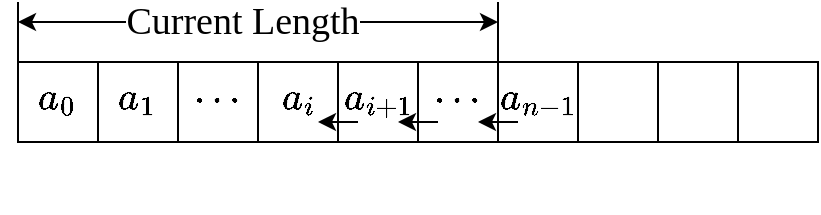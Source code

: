<mxfile>
    <diagram id="TXBD-LZY1iGdPi2Dcbin" name="第 1 页">
        <mxGraphModel dx="996" dy="807" grid="1" gridSize="10" guides="1" tooltips="1" connect="1" arrows="1" fold="1" page="1" pageScale="1" pageWidth="827" pageHeight="1169" math="1" shadow="0">
            <root>
                <mxCell id="0"/>
                <mxCell id="1" parent="0"/>
                <mxCell id="2" value="\(a_0\)" style="rounded=0;whiteSpace=wrap;html=1;fontSize=19;fontFamily=Times New Roman;verticalAlign=top;horizontal=1;" parent="1" vertex="1">
                    <mxGeometry x="240" y="270" width="40" height="40" as="geometry"/>
                </mxCell>
                <mxCell id="3" value="\(a_1\)" style="rounded=0;whiteSpace=wrap;html=1;fontSize=19;fontFamily=Times New Roman;verticalAlign=top;horizontal=1;" parent="1" vertex="1">
                    <mxGeometry x="280" y="270" width="40" height="40" as="geometry"/>
                </mxCell>
                <mxCell id="4" value="\(\cdots\)" style="rounded=0;whiteSpace=wrap;html=1;fontSize=19;fontFamily=Times New Roman;verticalAlign=top;horizontal=1;" parent="1" vertex="1">
                    <mxGeometry x="320" y="270" width="40" height="40" as="geometry"/>
                </mxCell>
                <mxCell id="5" value="\(a_i\)" style="rounded=0;whiteSpace=wrap;html=1;fontSize=19;fontFamily=Times New Roman;verticalAlign=top;horizontal=1;" parent="1" vertex="1">
                    <mxGeometry x="360" y="270" width="40" height="40" as="geometry"/>
                </mxCell>
                <mxCell id="6" value="\(a_{i+1}\)" style="rounded=0;whiteSpace=wrap;html=1;fontSize=19;fontFamily=Times New Roman;verticalAlign=top;horizontal=1;" parent="1" vertex="1">
                    <mxGeometry x="400" y="270" width="40" height="40" as="geometry"/>
                </mxCell>
                <mxCell id="7" value="\(\cdots\)" style="rounded=0;whiteSpace=wrap;html=1;fontSize=19;fontFamily=Times New Roman;verticalAlign=top;horizontal=1;" parent="1" vertex="1">
                    <mxGeometry x="440" y="270" width="40" height="40" as="geometry"/>
                </mxCell>
                <mxCell id="8" value="\(a_{n-1}\)" style="rounded=0;whiteSpace=wrap;html=1;fontSize=19;fontFamily=Times New Roman;verticalAlign=top;horizontal=1;" parent="1" vertex="1">
                    <mxGeometry x="480" y="270" width="40" height="40" as="geometry"/>
                </mxCell>
                <mxCell id="9" value="" style="rounded=0;whiteSpace=wrap;html=1;fontSize=20;fontFamily=Times New Roman;verticalAlign=top;horizontal=1;" parent="1" vertex="1">
                    <mxGeometry x="520" y="270" width="40" height="40" as="geometry"/>
                </mxCell>
                <mxCell id="10" value="" style="rounded=0;whiteSpace=wrap;html=1;fontSize=20;fontFamily=Times New Roman;verticalAlign=top;horizontal=1;" parent="1" vertex="1">
                    <mxGeometry x="560" y="270" width="40" height="40" as="geometry"/>
                </mxCell>
                <mxCell id="11" value="" style="rounded=0;whiteSpace=wrap;html=1;fontSize=20;fontFamily=Times New Roman;verticalAlign=top;horizontal=1;" parent="1" vertex="1">
                    <mxGeometry x="600" y="270" width="40" height="40" as="geometry"/>
                </mxCell>
                <mxCell id="13" value="" style="endArrow=classic;html=1;fontFamily=Times New Roman;fontSize=19;" parent="1" edge="1">
                    <mxGeometry width="50" height="50" relative="1" as="geometry">
                        <mxPoint x="410" y="300" as="sourcePoint"/>
                        <mxPoint x="390" y="300" as="targetPoint"/>
                    </mxGeometry>
                </mxCell>
                <mxCell id="14" value="" style="endArrow=classic;html=1;fontFamily=Times New Roman;fontSize=19;" parent="1" edge="1">
                    <mxGeometry width="50" height="50" relative="1" as="geometry">
                        <mxPoint x="450" y="300" as="sourcePoint"/>
                        <mxPoint x="430" y="300" as="targetPoint"/>
                    </mxGeometry>
                </mxCell>
                <mxCell id="16" value="" style="endArrow=classic;html=1;fontFamily=Times New Roman;fontSize=19;" parent="1" edge="1">
                    <mxGeometry width="50" height="50" relative="1" as="geometry">
                        <mxPoint x="490" y="300" as="sourcePoint"/>
                        <mxPoint x="470" y="300" as="targetPoint"/>
                    </mxGeometry>
                </mxCell>
                <mxCell id="21" value="" style="endArrow=none;html=1;fontFamily=Times New Roman;fontSize=19;entryX=0;entryY=0;entryDx=0;entryDy=0;" parent="1" target="2" edge="1">
                    <mxGeometry width="50" height="50" relative="1" as="geometry">
                        <mxPoint x="240" y="240" as="sourcePoint"/>
                        <mxPoint x="440" y="250" as="targetPoint"/>
                    </mxGeometry>
                </mxCell>
                <mxCell id="22" value="" style="endArrow=none;html=1;fontFamily=Times New Roman;fontSize=19;entryX=0;entryY=0;entryDx=0;entryDy=0;" parent="1" target="8" edge="1">
                    <mxGeometry width="50" height="50" relative="1" as="geometry">
                        <mxPoint x="480" y="240" as="sourcePoint"/>
                        <mxPoint x="560" y="260" as="targetPoint"/>
                    </mxGeometry>
                </mxCell>
                <mxCell id="23" value="" style="endArrow=classic;startArrow=classic;html=1;fontFamily=Times New Roman;fontSize=19;" parent="1" edge="1">
                    <mxGeometry width="50" height="50" relative="1" as="geometry">
                        <mxPoint x="240" y="250" as="sourcePoint"/>
                        <mxPoint x="480" y="250" as="targetPoint"/>
                    </mxGeometry>
                </mxCell>
                <mxCell id="24" value="Current Length" style="edgeLabel;html=1;align=center;verticalAlign=middle;resizable=0;points=[];fontSize=19;fontFamily=Times New Roman;spacingLeft=0;spacingRight=0;spacing=2;" parent="23" vertex="1" connectable="0">
                    <mxGeometry x="-0.065" y="-2" relative="1" as="geometry">
                        <mxPoint y="-2" as="offset"/>
                    </mxGeometry>
                </mxCell>
            </root>
        </mxGraphModel>
    </diagram>
</mxfile>